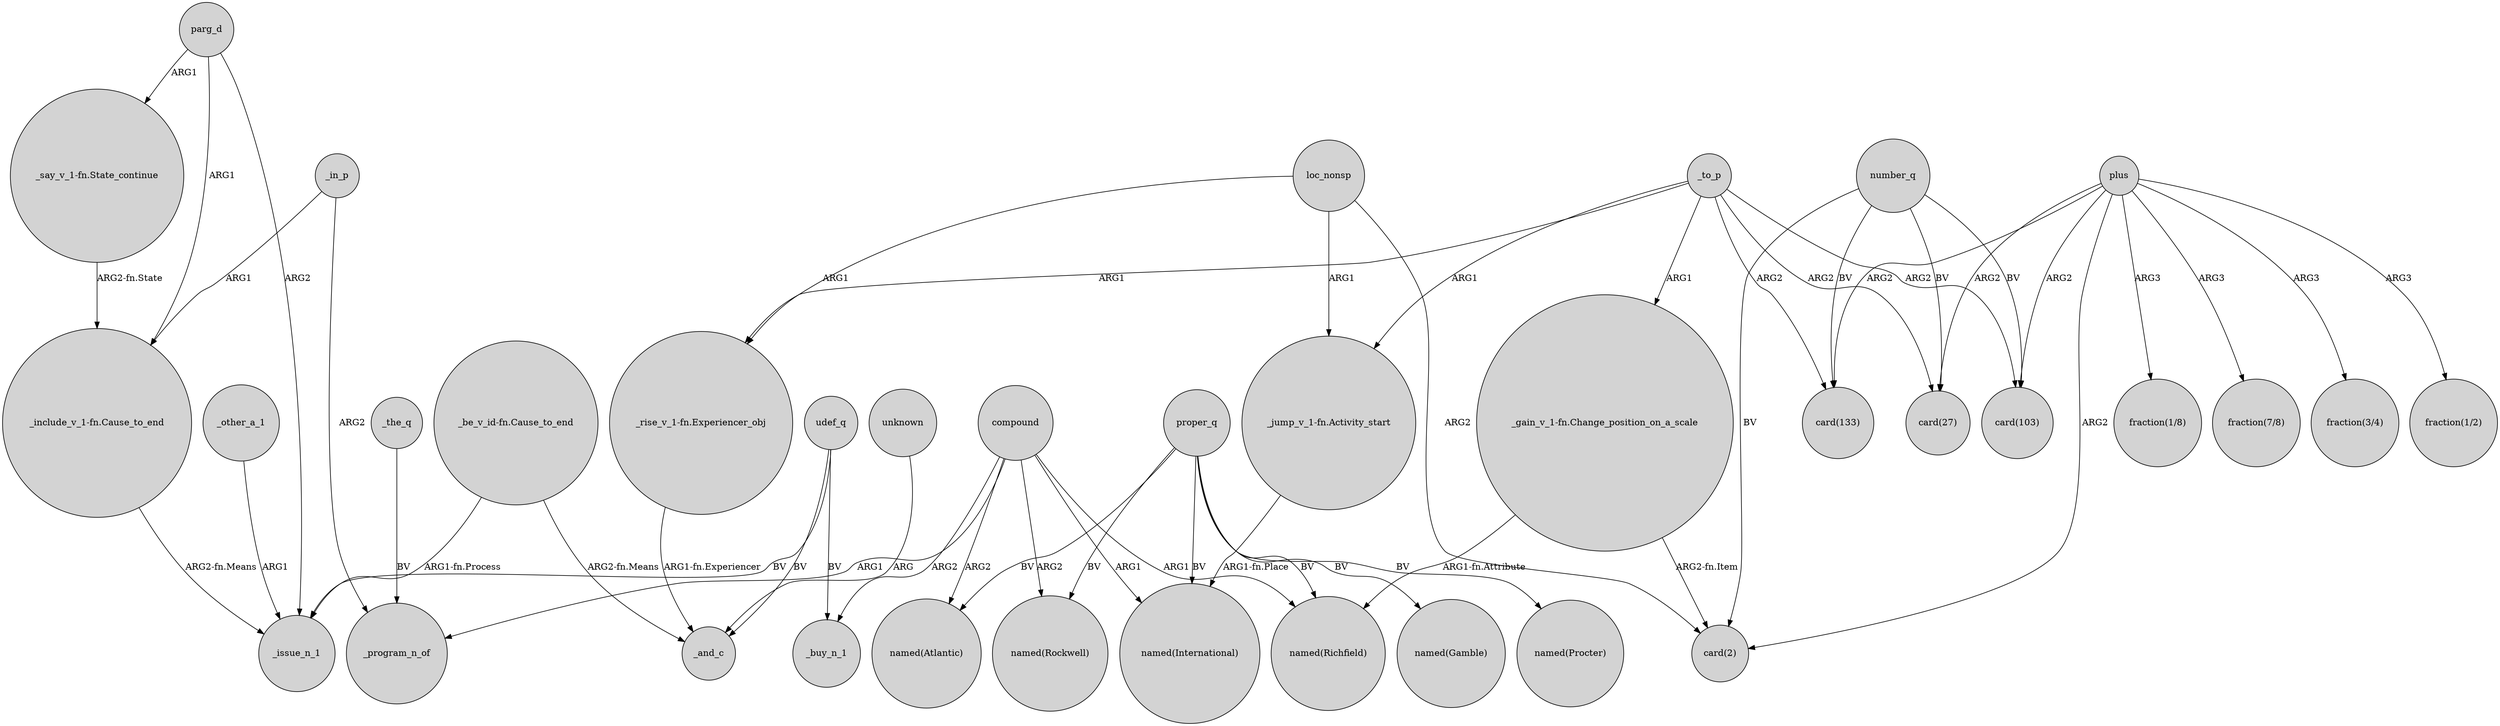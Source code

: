 digraph {
	node [shape=circle style=filled]
	"_say_v_1-fn.State_continue" -> "_include_v_1-fn.Cause_to_end" [label="ARG2-fn.State"]
	number_q -> "card(133)" [label=BV]
	parg_d -> "_say_v_1-fn.State_continue" [label=ARG1]
	plus -> "card(103)" [label=ARG2]
	number_q -> "card(2)" [label=BV]
	loc_nonsp -> "card(2)" [label=ARG2]
	loc_nonsp -> "_rise_v_1-fn.Experiencer_obj" [label=ARG1]
	parg_d -> "_include_v_1-fn.Cause_to_end" [label=ARG1]
	proper_q -> "named(Atlantic)" [label=BV]
	compound -> "named(Rockwell)" [label=ARG2]
	"_jump_v_1-fn.Activity_start" -> "named(International)" [label="ARG1-fn.Place"]
	compound -> _buy_n_1 [label=ARG2]
	_to_p -> "card(133)" [label=ARG2]
	plus -> "fraction(1/8)" [label=ARG3]
	compound -> "named(International)" [label=ARG1]
	proper_q -> "named(Gamble)" [label=BV]
	udef_q -> _buy_n_1 [label=BV]
	udef_q -> _and_c [label=BV]
	unknown -> _and_c [label=ARG]
	_to_p -> "card(27)" [label=ARG2]
	"_gain_v_1-fn.Change_position_on_a_scale" -> "card(2)" [label="ARG2-fn.Item"]
	compound -> _program_n_of [label=ARG1]
	proper_q -> "named(International)" [label=BV]
	plus -> "fraction(7/8)" [label=ARG3]
	"_be_v_id-fn.Cause_to_end" -> _issue_n_1 [label="ARG1-fn.Process"]
	proper_q -> "named(Rockwell)" [label=BV]
	_in_p -> _program_n_of [label=ARG2]
	_to_p -> "_gain_v_1-fn.Change_position_on_a_scale" [label=ARG1]
	plus -> "card(27)" [label=ARG2]
	_the_q -> _program_n_of [label=BV]
	plus -> "card(133)" [label=ARG2]
	proper_q -> "named(Richfield)" [label=BV]
	compound -> "named(Atlantic)" [label=ARG2]
	"_include_v_1-fn.Cause_to_end" -> _issue_n_1 [label="ARG2-fn.Means"]
	number_q -> "card(103)" [label=BV]
	loc_nonsp -> "_jump_v_1-fn.Activity_start" [label=ARG1]
	_in_p -> "_include_v_1-fn.Cause_to_end" [label=ARG1]
	"_rise_v_1-fn.Experiencer_obj" -> _and_c [label="ARG1-fn.Experiencer"]
	compound -> "named(Richfield)" [label=ARG1]
	udef_q -> _issue_n_1 [label=BV]
	plus -> "card(2)" [label=ARG2]
	number_q -> "card(27)" [label=BV]
	_to_p -> "card(103)" [label=ARG2]
	parg_d -> _issue_n_1 [label=ARG2]
	_to_p -> "_rise_v_1-fn.Experiencer_obj" [label=ARG1]
	plus -> "fraction(3/4)" [label=ARG3]
	"_be_v_id-fn.Cause_to_end" -> _and_c [label="ARG2-fn.Means"]
	"_gain_v_1-fn.Change_position_on_a_scale" -> "named(Richfield)" [label="ARG1-fn.Attribute"]
	_to_p -> "_jump_v_1-fn.Activity_start" [label=ARG1]
	_other_a_1 -> _issue_n_1 [label=ARG1]
	plus -> "fraction(1/2)" [label=ARG3]
	proper_q -> "named(Procter)" [label=BV]
}
